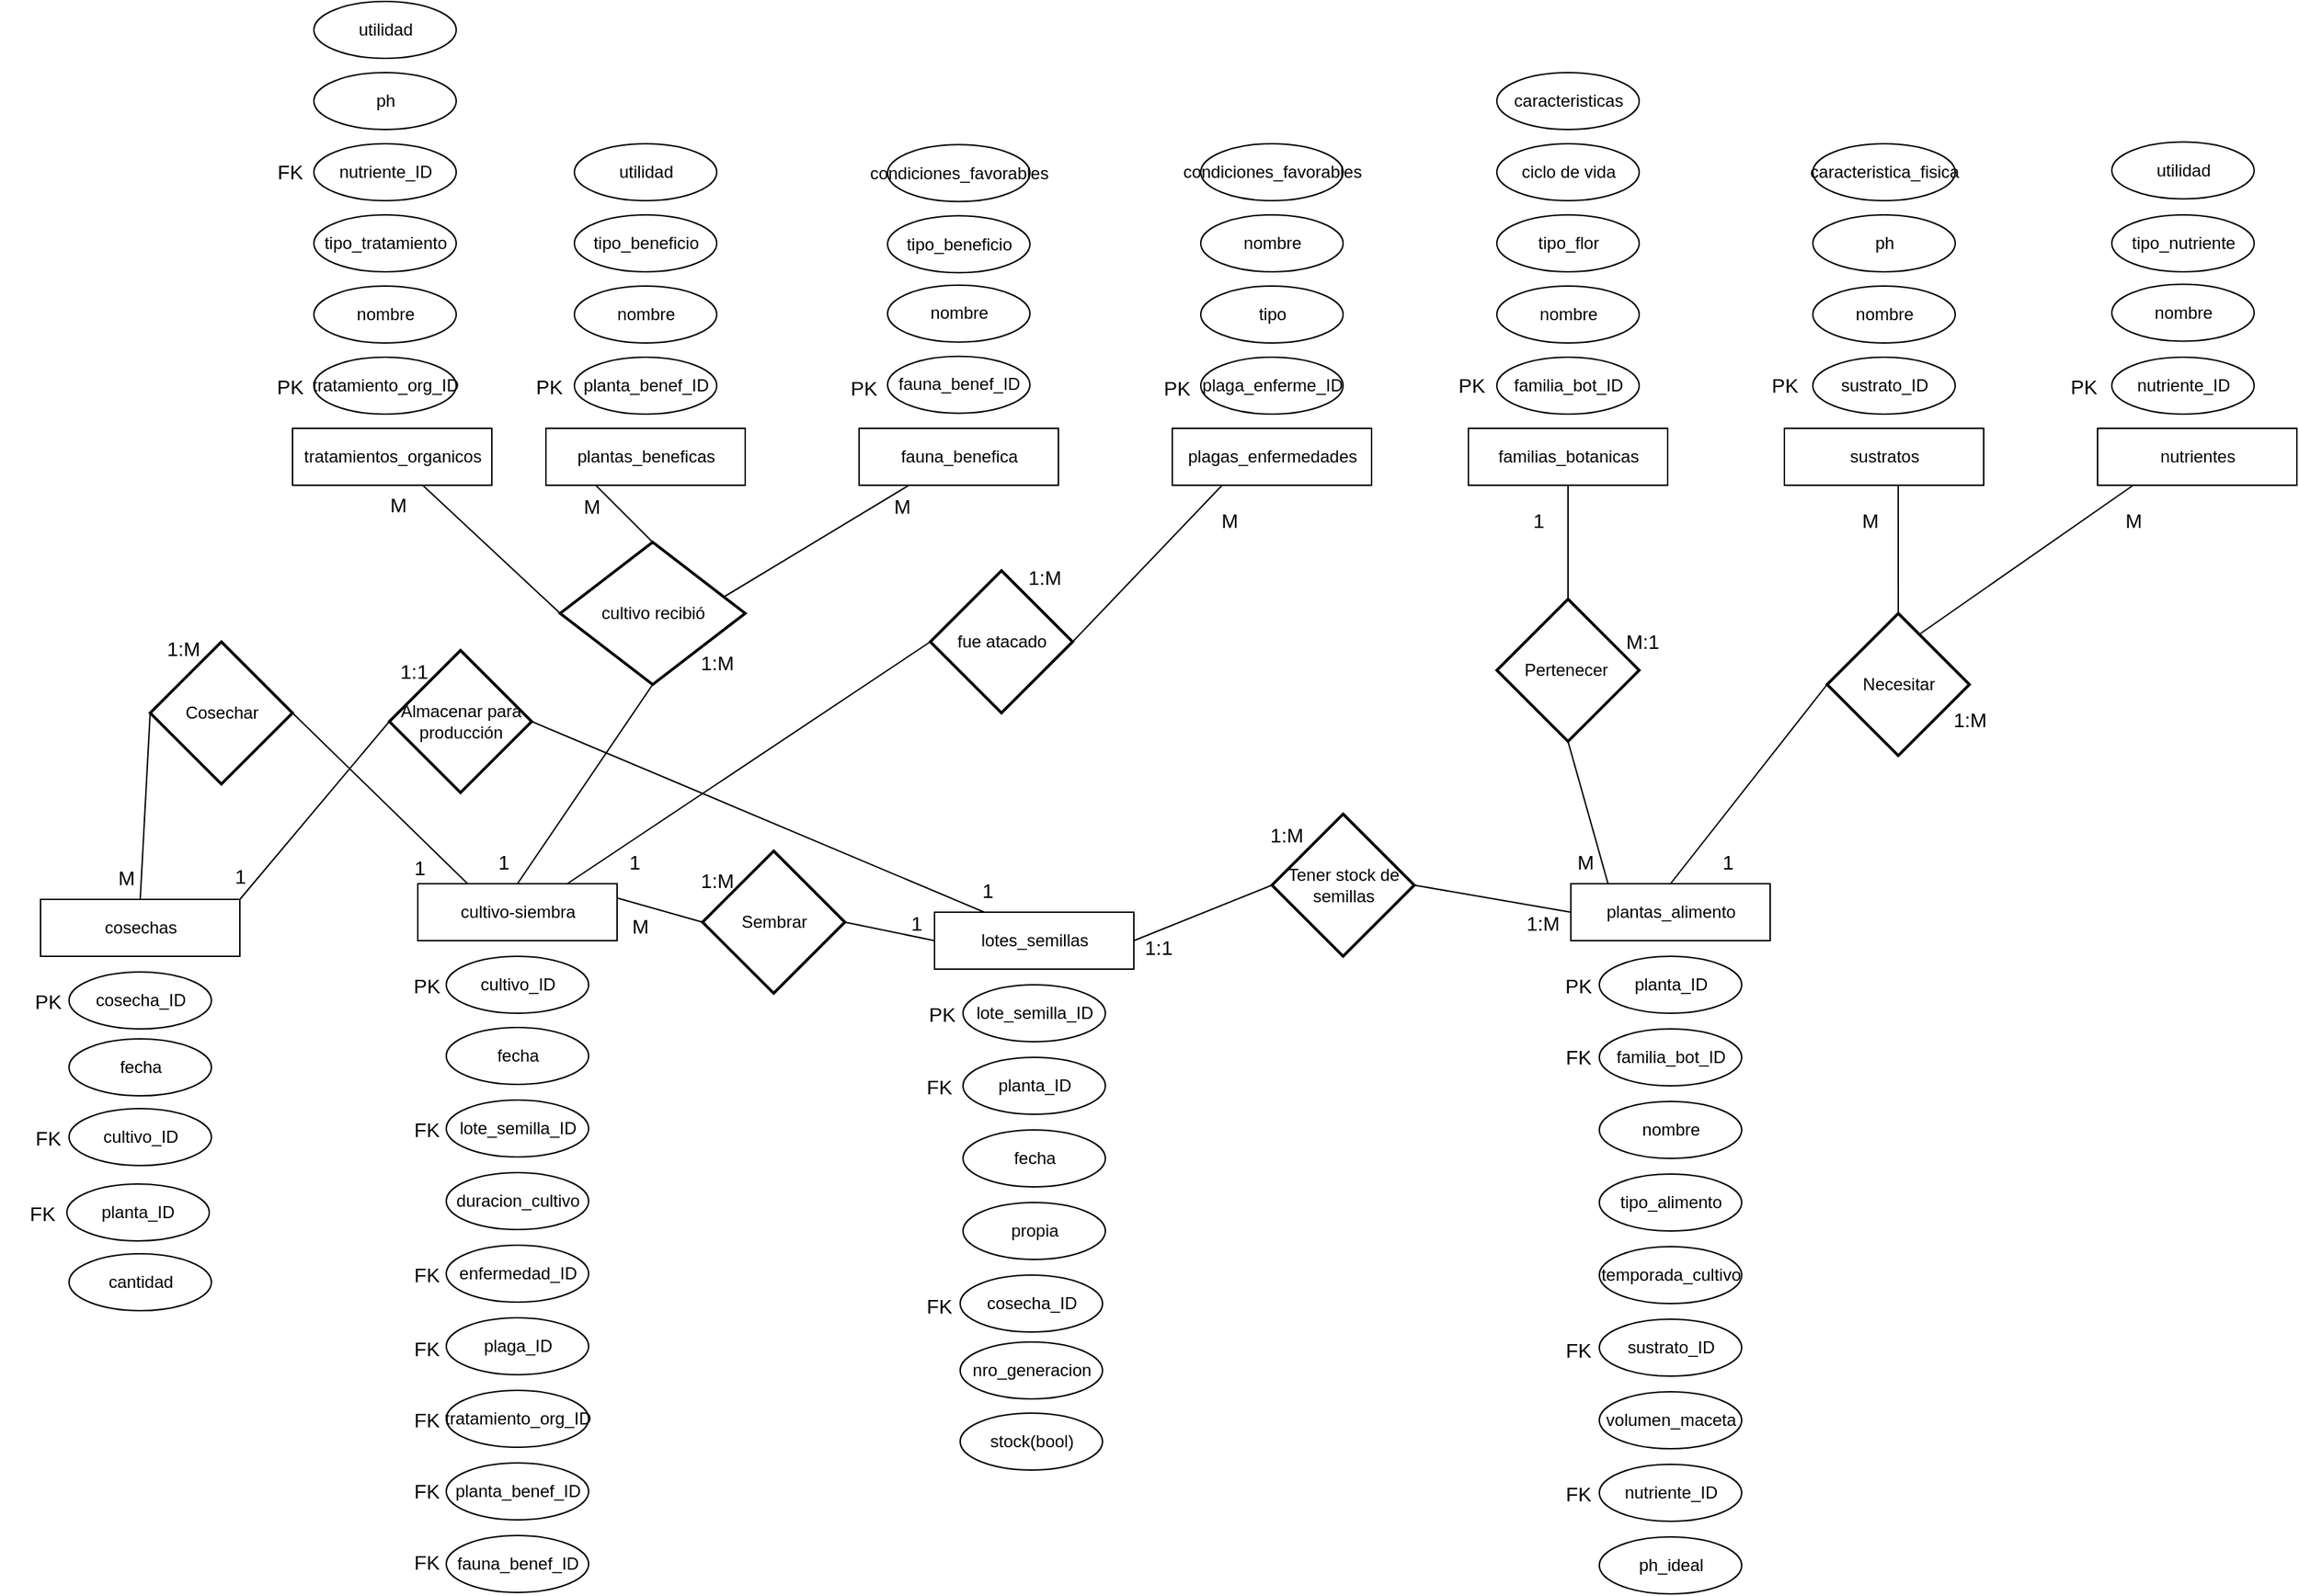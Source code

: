 <mxfile version="20.8.10" type="github">
  <diagram name="Página-1" id="ylDFt_P1A7pdmHqrZeYs">
    <mxGraphModel dx="2146" dy="2186" grid="1" gridSize="10" guides="1" tooltips="1" connect="1" arrows="1" fold="1" page="1" pageScale="1" pageWidth="827" pageHeight="1169" math="0" shadow="0">
      <root>
        <mxCell id="0" />
        <mxCell id="1" parent="0" />
        <mxCell id="H1frsoIfXZg_kvRdpejV-13" value="" style="group" parent="1" vertex="1" connectable="0">
          <mxGeometry x="1123.5" y="-519" width="140" height="499" as="geometry" />
        </mxCell>
        <mxCell id="8bM9OrV7rMDzd9lSsGnL-2" value="plantas_alimento" style="whiteSpace=wrap;html=1;align=center;" parent="H1frsoIfXZg_kvRdpejV-13" vertex="1">
          <mxGeometry width="140" height="40" as="geometry" />
        </mxCell>
        <mxCell id="8bM9OrV7rMDzd9lSsGnL-20" value="volumen_maceta" style="ellipse;whiteSpace=wrap;html=1;align=center;" parent="H1frsoIfXZg_kvRdpejV-13" vertex="1">
          <mxGeometry x="20" y="357" width="100" height="40" as="geometry" />
        </mxCell>
        <mxCell id="8bM9OrV7rMDzd9lSsGnL-21" value="planta_ID" style="ellipse;whiteSpace=wrap;html=1;align=center;" parent="H1frsoIfXZg_kvRdpejV-13" vertex="1">
          <mxGeometry x="20" y="51" width="100" height="40" as="geometry" />
        </mxCell>
        <mxCell id="8bM9OrV7rMDzd9lSsGnL-22" value="familia_bot_ID" style="ellipse;whiteSpace=wrap;html=1;align=center;" parent="H1frsoIfXZg_kvRdpejV-13" vertex="1">
          <mxGeometry x="20" y="102" width="100" height="40" as="geometry" />
        </mxCell>
        <mxCell id="8bM9OrV7rMDzd9lSsGnL-23" value="nombre" style="ellipse;whiteSpace=wrap;html=1;align=center;" parent="H1frsoIfXZg_kvRdpejV-13" vertex="1">
          <mxGeometry x="20" y="153" width="100" height="40" as="geometry" />
        </mxCell>
        <mxCell id="8bM9OrV7rMDzd9lSsGnL-24" value="tipo_alimento" style="ellipse;whiteSpace=wrap;html=1;align=center;" parent="H1frsoIfXZg_kvRdpejV-13" vertex="1">
          <mxGeometry x="20" y="204" width="100" height="40" as="geometry" />
        </mxCell>
        <mxCell id="8bM9OrV7rMDzd9lSsGnL-25" value="temporada_cultivo" style="ellipse;whiteSpace=wrap;html=1;align=center;" parent="H1frsoIfXZg_kvRdpejV-13" vertex="1">
          <mxGeometry x="20" y="255" width="100" height="40" as="geometry" />
        </mxCell>
        <mxCell id="8bM9OrV7rMDzd9lSsGnL-26" value="sustrato_ID" style="ellipse;whiteSpace=wrap;html=1;align=center;" parent="H1frsoIfXZg_kvRdpejV-13" vertex="1">
          <mxGeometry x="20" y="306" width="100" height="40" as="geometry" />
        </mxCell>
        <mxCell id="IDKuiclH3PoK7tgWnrYt-2" value="nutriente_ID" style="ellipse;whiteSpace=wrap;html=1;align=center;" parent="H1frsoIfXZg_kvRdpejV-13" vertex="1">
          <mxGeometry x="20" y="408" width="100" height="40" as="geometry" />
        </mxCell>
        <mxCell id="IDKuiclH3PoK7tgWnrYt-12" value="ph_ideal" style="ellipse;whiteSpace=wrap;html=1;align=center;" parent="H1frsoIfXZg_kvRdpejV-13" vertex="1">
          <mxGeometry x="20" y="459" width="100" height="40" as="geometry" />
        </mxCell>
        <mxCell id="H1frsoIfXZg_kvRdpejV-16" value="" style="group" parent="1" vertex="1" connectable="0">
          <mxGeometry x="676.5" y="-499" width="187" height="295" as="geometry" />
        </mxCell>
        <mxCell id="8bM9OrV7rMDzd9lSsGnL-10" value="lotes_semillas" style="whiteSpace=wrap;html=1;align=center;" parent="H1frsoIfXZg_kvRdpejV-16" vertex="1">
          <mxGeometry width="140" height="40" as="geometry" />
        </mxCell>
        <mxCell id="8bM9OrV7rMDzd9lSsGnL-75" value="lote_semilla_ID" style="ellipse;whiteSpace=wrap;html=1;align=center;" parent="H1frsoIfXZg_kvRdpejV-16" vertex="1">
          <mxGeometry x="20" y="51" width="100" height="40" as="geometry" />
        </mxCell>
        <mxCell id="8bM9OrV7rMDzd9lSsGnL-76" value="planta_ID" style="ellipse;whiteSpace=wrap;html=1;align=center;" parent="H1frsoIfXZg_kvRdpejV-16" vertex="1">
          <mxGeometry x="20" y="102" width="100" height="40" as="geometry" />
        </mxCell>
        <mxCell id="8bM9OrV7rMDzd9lSsGnL-77" value="fecha" style="ellipse;whiteSpace=wrap;html=1;align=center;" parent="H1frsoIfXZg_kvRdpejV-16" vertex="1">
          <mxGeometry x="20" y="153" width="100" height="40" as="geometry" />
        </mxCell>
        <mxCell id="8bM9OrV7rMDzd9lSsGnL-78" value="propia" style="ellipse;whiteSpace=wrap;html=1;align=center;" parent="H1frsoIfXZg_kvRdpejV-16" vertex="1">
          <mxGeometry x="20" y="204" width="100" height="40" as="geometry" />
        </mxCell>
        <mxCell id="LGMBJa0b0jl7eWUSqdZm-33" value="1:1" style="text;html=1;strokeColor=none;fillColor=none;align=center;verticalAlign=middle;whiteSpace=wrap;rounded=0;fontSize=14;" parent="H1frsoIfXZg_kvRdpejV-16" vertex="1">
          <mxGeometry x="127" y="10" width="60" height="30" as="geometry" />
        </mxCell>
        <mxCell id="LGMBJa0b0jl7eWUSqdZm-36" value="cosecha_ID" style="ellipse;whiteSpace=wrap;html=1;align=center;" parent="H1frsoIfXZg_kvRdpejV-16" vertex="1">
          <mxGeometry x="18" y="255" width="100" height="40" as="geometry" />
        </mxCell>
        <mxCell id="LGMBJa0b0jl7eWUSqdZm-53" value="1" style="text;html=1;strokeColor=none;fillColor=none;align=center;verticalAlign=middle;whiteSpace=wrap;rounded=0;fontSize=14;" parent="H1frsoIfXZg_kvRdpejV-16" vertex="1">
          <mxGeometry x="7" y="-30" width="60" height="30" as="geometry" />
        </mxCell>
        <mxCell id="H1frsoIfXZg_kvRdpejV-18" value="" style="group" parent="1" vertex="1" connectable="0">
          <mxGeometry x="1051.5" y="-1089" width="140" height="290" as="geometry" />
        </mxCell>
        <mxCell id="8bM9OrV7rMDzd9lSsGnL-1" value="familias_botanicas" style="whiteSpace=wrap;html=1;align=center;" parent="H1frsoIfXZg_kvRdpejV-18" vertex="1">
          <mxGeometry y="250" width="140" height="40" as="geometry" />
        </mxCell>
        <mxCell id="8bM9OrV7rMDzd9lSsGnL-14" value="familia_bot_ID" style="ellipse;whiteSpace=wrap;html=1;align=center;" parent="H1frsoIfXZg_kvRdpejV-18" vertex="1">
          <mxGeometry x="20" y="200" width="100" height="40" as="geometry" />
        </mxCell>
        <mxCell id="8bM9OrV7rMDzd9lSsGnL-16" value="nombre" style="ellipse;whiteSpace=wrap;html=1;align=center;" parent="H1frsoIfXZg_kvRdpejV-18" vertex="1">
          <mxGeometry x="20" y="150" width="100" height="40" as="geometry" />
        </mxCell>
        <mxCell id="8bM9OrV7rMDzd9lSsGnL-17" value="tipo_flor" style="ellipse;whiteSpace=wrap;html=1;align=center;" parent="H1frsoIfXZg_kvRdpejV-18" vertex="1">
          <mxGeometry x="20" y="100" width="100" height="40" as="geometry" />
        </mxCell>
        <mxCell id="8bM9OrV7rMDzd9lSsGnL-18" value="ciclo de vida" style="ellipse;whiteSpace=wrap;html=1;align=center;" parent="H1frsoIfXZg_kvRdpejV-18" vertex="1">
          <mxGeometry x="20" y="50" width="100" height="40" as="geometry" />
        </mxCell>
        <mxCell id="8bM9OrV7rMDzd9lSsGnL-19" value="caracteristicas" style="ellipse;whiteSpace=wrap;html=1;align=center;" parent="H1frsoIfXZg_kvRdpejV-18" vertex="1">
          <mxGeometry x="20" width="100" height="40" as="geometry" />
        </mxCell>
        <mxCell id="H1frsoIfXZg_kvRdpejV-8" style="edgeStyle=orthogonalEdgeStyle;rounded=0;orthogonalLoop=1;jettySize=auto;html=1;exitX=0.5;exitY=1;exitDx=0;exitDy=0;endArrow=none;endFill=0;" parent="H1frsoIfXZg_kvRdpejV-18" source="8bM9OrV7rMDzd9lSsGnL-1" target="8bM9OrV7rMDzd9lSsGnL-1" edge="1">
          <mxGeometry relative="1" as="geometry" />
        </mxCell>
        <mxCell id="LGMBJa0b0jl7eWUSqdZm-1" value="PK" style="text;html=1;strokeColor=none;fillColor=none;align=center;verticalAlign=middle;whiteSpace=wrap;rounded=0;fontSize=14;" parent="H1frsoIfXZg_kvRdpejV-18" vertex="1">
          <mxGeometry x="-28" y="205" width="60" height="30" as="geometry" />
        </mxCell>
        <mxCell id="H1frsoIfXZg_kvRdpejV-19" value="" style="group" parent="1" vertex="1" connectable="0">
          <mxGeometry x="1273.5" y="-1039" width="140" height="240" as="geometry" />
        </mxCell>
        <mxCell id="8bM9OrV7rMDzd9lSsGnL-3" value="sustratos" style="whiteSpace=wrap;html=1;align=center;" parent="H1frsoIfXZg_kvRdpejV-19" vertex="1">
          <mxGeometry y="200" width="140" height="40" as="geometry" />
        </mxCell>
        <mxCell id="8bM9OrV7rMDzd9lSsGnL-27" value="sustrato_ID" style="ellipse;whiteSpace=wrap;html=1;align=center;" parent="H1frsoIfXZg_kvRdpejV-19" vertex="1">
          <mxGeometry x="20" y="150" width="100" height="40" as="geometry" />
        </mxCell>
        <mxCell id="8bM9OrV7rMDzd9lSsGnL-28" value="nombre" style="ellipse;whiteSpace=wrap;html=1;align=center;" parent="H1frsoIfXZg_kvRdpejV-19" vertex="1">
          <mxGeometry x="20" y="100" width="100" height="40" as="geometry" />
        </mxCell>
        <mxCell id="8bM9OrV7rMDzd9lSsGnL-29" value="ph" style="ellipse;whiteSpace=wrap;html=1;align=center;" parent="H1frsoIfXZg_kvRdpejV-19" vertex="1">
          <mxGeometry x="20" y="50" width="100" height="40" as="geometry" />
        </mxCell>
        <mxCell id="8bM9OrV7rMDzd9lSsGnL-30" value="caracteristica_fisica" style="ellipse;whiteSpace=wrap;html=1;align=center;" parent="H1frsoIfXZg_kvRdpejV-19" vertex="1">
          <mxGeometry x="20" width="100" height="40" as="geometry" />
        </mxCell>
        <mxCell id="LGMBJa0b0jl7eWUSqdZm-2" value="PK" style="text;html=1;strokeColor=none;fillColor=none;align=center;verticalAlign=middle;whiteSpace=wrap;rounded=0;fontSize=14;" parent="H1frsoIfXZg_kvRdpejV-19" vertex="1">
          <mxGeometry x="-30" y="155" width="60" height="30" as="geometry" />
        </mxCell>
        <mxCell id="H1frsoIfXZg_kvRdpejV-20" value="" style="group" parent="1" vertex="1" connectable="0">
          <mxGeometry x="1493.5" y="-1040.25" width="140" height="241.25" as="geometry" />
        </mxCell>
        <mxCell id="8bM9OrV7rMDzd9lSsGnL-8" value="nutrientes" style="whiteSpace=wrap;html=1;align=center;" parent="H1frsoIfXZg_kvRdpejV-20" vertex="1">
          <mxGeometry y="201.25" width="140" height="40" as="geometry" />
        </mxCell>
        <mxCell id="8bM9OrV7rMDzd9lSsGnL-63" value="nutriente_ID" style="ellipse;whiteSpace=wrap;html=1;align=center;" parent="H1frsoIfXZg_kvRdpejV-20" vertex="1">
          <mxGeometry x="10" y="151.25" width="100" height="40" as="geometry" />
        </mxCell>
        <mxCell id="8bM9OrV7rMDzd9lSsGnL-64" value="nombre" style="ellipse;whiteSpace=wrap;html=1;align=center;" parent="H1frsoIfXZg_kvRdpejV-20" vertex="1">
          <mxGeometry x="10" y="100" width="100" height="40" as="geometry" />
        </mxCell>
        <mxCell id="8bM9OrV7rMDzd9lSsGnL-65" value="tipo_nutriente" style="ellipse;whiteSpace=wrap;html=1;align=center;" parent="H1frsoIfXZg_kvRdpejV-20" vertex="1">
          <mxGeometry x="10" y="51.25" width="100" height="40" as="geometry" />
        </mxCell>
        <mxCell id="8bM9OrV7rMDzd9lSsGnL-66" value="utilidad" style="ellipse;whiteSpace=wrap;html=1;align=center;" parent="H1frsoIfXZg_kvRdpejV-20" vertex="1">
          <mxGeometry x="10" width="100" height="40" as="geometry" />
        </mxCell>
        <mxCell id="H1frsoIfXZg_kvRdpejV-21" value="" style="group" parent="1" vertex="1" connectable="0">
          <mxGeometry x="403.5" y="-1039" width="140" height="240" as="geometry" />
        </mxCell>
        <mxCell id="8bM9OrV7rMDzd9lSsGnL-11" value="plantas_beneficas" style="whiteSpace=wrap;html=1;align=center;" parent="H1frsoIfXZg_kvRdpejV-21" vertex="1">
          <mxGeometry y="200" width="140" height="40" as="geometry" />
        </mxCell>
        <mxCell id="8bM9OrV7rMDzd9lSsGnL-45" value="planta_benef_ID" style="ellipse;whiteSpace=wrap;html=1;align=center;" parent="H1frsoIfXZg_kvRdpejV-21" vertex="1">
          <mxGeometry x="20" y="150" width="100" height="40" as="geometry" />
        </mxCell>
        <mxCell id="8bM9OrV7rMDzd9lSsGnL-46" value="nombre" style="ellipse;whiteSpace=wrap;html=1;align=center;" parent="H1frsoIfXZg_kvRdpejV-21" vertex="1">
          <mxGeometry x="20" y="100" width="100" height="40" as="geometry" />
        </mxCell>
        <mxCell id="8bM9OrV7rMDzd9lSsGnL-47" value="tipo_beneficio" style="ellipse;whiteSpace=wrap;html=1;align=center;" parent="H1frsoIfXZg_kvRdpejV-21" vertex="1">
          <mxGeometry x="20" y="50" width="100" height="40" as="geometry" />
        </mxCell>
        <mxCell id="8bM9OrV7rMDzd9lSsGnL-48" value="utilidad" style="ellipse;whiteSpace=wrap;html=1;align=center;" parent="H1frsoIfXZg_kvRdpejV-21" vertex="1">
          <mxGeometry x="20" width="100" height="40" as="geometry" />
        </mxCell>
        <mxCell id="H1frsoIfXZg_kvRdpejV-22" value="" style="group" parent="1" vertex="1" connectable="0">
          <mxGeometry x="623.5" y="-1038.37" width="140" height="239.37" as="geometry" />
        </mxCell>
        <mxCell id="8bM9OrV7rMDzd9lSsGnL-9" value="fauna_benefica" style="whiteSpace=wrap;html=1;align=center;" parent="H1frsoIfXZg_kvRdpejV-22" vertex="1">
          <mxGeometry y="199.37" width="140" height="40" as="geometry" />
        </mxCell>
        <mxCell id="8bM9OrV7rMDzd9lSsGnL-69" value="fauna_benef_ID" style="ellipse;whiteSpace=wrap;html=1;align=center;" parent="H1frsoIfXZg_kvRdpejV-22" vertex="1">
          <mxGeometry x="20" y="148.75" width="100" height="40" as="geometry" />
        </mxCell>
        <mxCell id="8bM9OrV7rMDzd9lSsGnL-70" value="nombre" style="ellipse;whiteSpace=wrap;html=1;align=center;" parent="H1frsoIfXZg_kvRdpejV-22" vertex="1">
          <mxGeometry x="20" y="98.75" width="100" height="40" as="geometry" />
        </mxCell>
        <mxCell id="8bM9OrV7rMDzd9lSsGnL-71" value="tipo_beneficio" style="ellipse;whiteSpace=wrap;html=1;align=center;" parent="H1frsoIfXZg_kvRdpejV-22" vertex="1">
          <mxGeometry x="20" y="50.0" width="100" height="40" as="geometry" />
        </mxCell>
        <mxCell id="8bM9OrV7rMDzd9lSsGnL-72" value="condiciones_favorables" style="ellipse;whiteSpace=wrap;html=1;align=center;" parent="H1frsoIfXZg_kvRdpejV-22" vertex="1">
          <mxGeometry x="20" width="100" height="40" as="geometry" />
        </mxCell>
        <mxCell id="H1frsoIfXZg_kvRdpejV-23" value="" style="group" parent="1" vertex="1" connectable="0">
          <mxGeometry x="843.5" y="-1039" width="140" height="240" as="geometry" />
        </mxCell>
        <mxCell id="8bM9OrV7rMDzd9lSsGnL-4" value="plagas_enfermedades" style="whiteSpace=wrap;html=1;align=center;" parent="H1frsoIfXZg_kvRdpejV-23" vertex="1">
          <mxGeometry y="200" width="140" height="40" as="geometry" />
        </mxCell>
        <mxCell id="8bM9OrV7rMDzd9lSsGnL-33" value="plaga_enferme_ID" style="ellipse;whiteSpace=wrap;html=1;align=center;" parent="H1frsoIfXZg_kvRdpejV-23" vertex="1">
          <mxGeometry x="20" y="150" width="100" height="40" as="geometry" />
        </mxCell>
        <mxCell id="8bM9OrV7rMDzd9lSsGnL-34" value="tipo" style="ellipse;whiteSpace=wrap;html=1;align=center;" parent="H1frsoIfXZg_kvRdpejV-23" vertex="1">
          <mxGeometry x="20" y="100" width="100" height="40" as="geometry" />
        </mxCell>
        <mxCell id="8bM9OrV7rMDzd9lSsGnL-35" value="nombre" style="ellipse;whiteSpace=wrap;html=1;align=center;" parent="H1frsoIfXZg_kvRdpejV-23" vertex="1">
          <mxGeometry x="20" y="50" width="100" height="40" as="geometry" />
        </mxCell>
        <mxCell id="8bM9OrV7rMDzd9lSsGnL-36" value="condiciones_favorables" style="ellipse;whiteSpace=wrap;html=1;align=center;" parent="H1frsoIfXZg_kvRdpejV-23" vertex="1">
          <mxGeometry x="20" width="100" height="40" as="geometry" />
        </mxCell>
        <mxCell id="H1frsoIfXZg_kvRdpejV-24" value="Pertenecer&amp;nbsp;" style="strokeWidth=2;html=1;shape=mxgraph.flowchart.decision;whiteSpace=wrap;" parent="1" vertex="1">
          <mxGeometry x="1071.5" y="-719" width="100" height="100" as="geometry" />
        </mxCell>
        <mxCell id="H1frsoIfXZg_kvRdpejV-25" value="Necesitar" style="strokeWidth=2;html=1;shape=mxgraph.flowchart.decision;whiteSpace=wrap;" parent="1" vertex="1">
          <mxGeometry x="1303.5" y="-709" width="100" height="100" as="geometry" />
        </mxCell>
        <mxCell id="wKKTsaC1fSuhk8ZkH6V--14" style="rounded=0;orthogonalLoop=1;jettySize=auto;html=1;exitX=0;exitY=0.5;exitDx=0;exitDy=0;exitPerimeter=0;strokeColor=default;fontSize=14;endArrow=none;endFill=0;entryX=1;entryY=0.25;entryDx=0;entryDy=0;" parent="1" source="H1frsoIfXZg_kvRdpejV-26" target="8bM9OrV7rMDzd9lSsGnL-6" edge="1">
          <mxGeometry relative="1" as="geometry">
            <mxPoint x="393.5" y="-519" as="targetPoint" />
            <mxPoint x="418.5" y="-589" as="sourcePoint" />
          </mxGeometry>
        </mxCell>
        <mxCell id="wKKTsaC1fSuhk8ZkH6V--15" value="" style="edgeStyle=none;rounded=0;orthogonalLoop=1;jettySize=auto;html=1;strokeColor=default;fontSize=14;endArrow=none;endFill=0;exitX=1;exitY=0.5;exitDx=0;exitDy=0;exitPerimeter=0;entryX=0;entryY=0.5;entryDx=0;entryDy=0;" parent="1" source="H1frsoIfXZg_kvRdpejV-26" target="8bM9OrV7rMDzd9lSsGnL-10" edge="1">
          <mxGeometry relative="1" as="geometry" />
        </mxCell>
        <mxCell id="H1frsoIfXZg_kvRdpejV-26" value="Sembrar" style="strokeWidth=2;html=1;shape=mxgraph.flowchart.decision;whiteSpace=wrap;" parent="1" vertex="1">
          <mxGeometry x="513.5" y="-542" width="100" height="100" as="geometry" />
        </mxCell>
        <mxCell id="wKKTsaC1fSuhk8ZkH6V--22" style="edgeStyle=none;rounded=0;orthogonalLoop=1;jettySize=auto;html=1;exitX=0.5;exitY=0;exitDx=0;exitDy=0;exitPerimeter=0;entryX=0.25;entryY=1;entryDx=0;entryDy=0;strokeColor=default;fontSize=14;endArrow=none;endFill=0;" parent="1" source="H1frsoIfXZg_kvRdpejV-27" target="8bM9OrV7rMDzd9lSsGnL-11" edge="1">
          <mxGeometry relative="1" as="geometry" />
        </mxCell>
        <mxCell id="wKKTsaC1fSuhk8ZkH6V--25" style="edgeStyle=none;rounded=0;orthogonalLoop=1;jettySize=auto;html=1;exitX=0.5;exitY=1;exitDx=0;exitDy=0;exitPerimeter=0;entryX=0.5;entryY=0;entryDx=0;entryDy=0;strokeColor=default;fontSize=14;endArrow=none;endFill=0;" parent="1" source="H1frsoIfXZg_kvRdpejV-27" target="8bM9OrV7rMDzd9lSsGnL-6" edge="1">
          <mxGeometry relative="1" as="geometry" />
        </mxCell>
        <mxCell id="H1frsoIfXZg_kvRdpejV-27" value="cultivo recibió" style="strokeWidth=2;html=1;shape=mxgraph.flowchart.decision;whiteSpace=wrap;" parent="1" vertex="1">
          <mxGeometry x="413.5" y="-759" width="130" height="100" as="geometry" />
        </mxCell>
        <mxCell id="wKKTsaC1fSuhk8ZkH6V--19" style="edgeStyle=none;rounded=0;orthogonalLoop=1;jettySize=auto;html=1;exitX=0;exitY=0.5;exitDx=0;exitDy=0;exitPerimeter=0;strokeColor=default;fontSize=14;endArrow=none;endFill=0;entryX=0.75;entryY=0;entryDx=0;entryDy=0;" parent="1" source="H1frsoIfXZg_kvRdpejV-28" target="8bM9OrV7rMDzd9lSsGnL-6" edge="1">
          <mxGeometry relative="1" as="geometry">
            <mxPoint x="403.5" y="-519" as="targetPoint" />
            <Array as="points" />
          </mxGeometry>
        </mxCell>
        <mxCell id="H1frsoIfXZg_kvRdpejV-28" value="fue atacado" style="strokeWidth=2;html=1;shape=mxgraph.flowchart.decision;whiteSpace=wrap;" parent="1" vertex="1">
          <mxGeometry x="673.5" y="-739" width="100" height="100" as="geometry" />
        </mxCell>
        <mxCell id="H1frsoIfXZg_kvRdpejV-29" value="" style="edgeStyle=none;orthogonalLoop=1;jettySize=auto;html=1;rounded=0;endArrow=none;endFill=0;exitX=0.5;exitY=1;exitDx=0;exitDy=0;entryX=0.5;entryY=0;entryDx=0;entryDy=0;entryPerimeter=0;" parent="1" source="8bM9OrV7rMDzd9lSsGnL-1" target="H1frsoIfXZg_kvRdpejV-24" edge="1">
          <mxGeometry width="100" relative="1" as="geometry">
            <mxPoint x="1063.5" y="-749" as="sourcePoint" />
            <mxPoint x="1163.5" y="-749" as="targetPoint" />
            <Array as="points" />
          </mxGeometry>
        </mxCell>
        <mxCell id="H1frsoIfXZg_kvRdpejV-30" value="" style="endArrow=none;html=1;rounded=0;entryX=0.5;entryY=1;entryDx=0;entryDy=0;entryPerimeter=0;exitX=0.187;exitY=0.006;exitDx=0;exitDy=0;exitPerimeter=0;" parent="1" source="8bM9OrV7rMDzd9lSsGnL-2" target="H1frsoIfXZg_kvRdpejV-24" edge="1">
          <mxGeometry width="50" height="50" relative="1" as="geometry">
            <mxPoint x="1403.5" y="-579" as="sourcePoint" />
            <mxPoint x="1453.5" y="-629" as="targetPoint" />
          </mxGeometry>
        </mxCell>
        <mxCell id="wKKTsaC1fSuhk8ZkH6V--1" value="1" style="text;html=1;strokeColor=none;fillColor=none;align=center;verticalAlign=middle;whiteSpace=wrap;rounded=0;fontSize=14;" parent="1" vertex="1">
          <mxGeometry x="1070.5" y="-789" width="60" height="30" as="geometry" />
        </mxCell>
        <mxCell id="wKKTsaC1fSuhk8ZkH6V--2" value="M" style="text;html=1;strokeColor=none;fillColor=none;align=center;verticalAlign=middle;whiteSpace=wrap;rounded=0;fontSize=14;" parent="1" vertex="1">
          <mxGeometry x="1103.5" y="-549" width="60" height="30" as="geometry" />
        </mxCell>
        <mxCell id="wKKTsaC1fSuhk8ZkH6V--6" value="" style="endArrow=none;html=1;rounded=0;entryX=0;entryY=0.5;entryDx=0;entryDy=0;entryPerimeter=0;exitX=0.5;exitY=0;exitDx=0;exitDy=0;" parent="1" source="8bM9OrV7rMDzd9lSsGnL-2" target="H1frsoIfXZg_kvRdpejV-25" edge="1">
          <mxGeometry width="50" height="50" relative="1" as="geometry">
            <mxPoint x="1449.68" y="-508.76" as="sourcePoint" />
            <mxPoint x="1391.5" y="-609" as="targetPoint" />
          </mxGeometry>
        </mxCell>
        <mxCell id="wKKTsaC1fSuhk8ZkH6V--7" value="" style="endArrow=none;html=1;rounded=0;strokeColor=default;fontSize=14;entryX=0.25;entryY=1;entryDx=0;entryDy=0;exitX=0.657;exitY=0.141;exitDx=0;exitDy=0;exitPerimeter=0;" parent="1" source="H1frsoIfXZg_kvRdpejV-25" edge="1">
          <mxGeometry width="50" height="50" relative="1" as="geometry">
            <mxPoint x="1353.5" y="-719" as="sourcePoint" />
            <mxPoint x="1518.5" y="-799" as="targetPoint" />
          </mxGeometry>
        </mxCell>
        <mxCell id="wKKTsaC1fSuhk8ZkH6V--8" value="" style="endArrow=none;html=1;rounded=0;strokeColor=default;fontSize=14;entryX=0.571;entryY=1;entryDx=0;entryDy=0;entryPerimeter=0;exitX=0.5;exitY=0;exitDx=0;exitDy=0;exitPerimeter=0;" parent="1" source="H1frsoIfXZg_kvRdpejV-25" target="8bM9OrV7rMDzd9lSsGnL-3" edge="1">
          <mxGeometry width="50" height="50" relative="1" as="geometry">
            <mxPoint x="1353.5" y="-719" as="sourcePoint" />
            <mxPoint x="1403.5" y="-769" as="targetPoint" />
          </mxGeometry>
        </mxCell>
        <mxCell id="wKKTsaC1fSuhk8ZkH6V--10" value="" style="endArrow=none;html=1;rounded=0;strokeColor=default;fontSize=14;exitX=0.5;exitY=0;exitDx=0;exitDy=0;entryX=0;entryY=0.5;entryDx=0;entryDy=0;entryPerimeter=0;" parent="1" source="8bM9OrV7rMDzd9lSsGnL-7" target="wKKTsaC1fSuhk8ZkH6V--9" edge="1">
          <mxGeometry width="50" height="50" relative="1" as="geometry">
            <mxPoint x="193.5" y="-519" as="sourcePoint" />
            <mxPoint x="243.5" y="-569" as="targetPoint" />
          </mxGeometry>
        </mxCell>
        <mxCell id="wKKTsaC1fSuhk8ZkH6V--11" value="" style="endArrow=none;html=1;rounded=0;strokeColor=default;fontSize=14;exitX=0.25;exitY=0;exitDx=0;exitDy=0;entryX=1;entryY=0.5;entryDx=0;entryDy=0;entryPerimeter=0;" parent="1" source="8bM9OrV7rMDzd9lSsGnL-6" target="wKKTsaC1fSuhk8ZkH6V--9" edge="1">
          <mxGeometry width="50" height="50" relative="1" as="geometry">
            <mxPoint x="163.5" y="-509" as="sourcePoint" />
            <mxPoint x="223.5" y="-559" as="targetPoint" />
          </mxGeometry>
        </mxCell>
        <mxCell id="wKKTsaC1fSuhk8ZkH6V--13" value="1" style="text;html=1;strokeColor=none;fillColor=none;align=center;verticalAlign=middle;whiteSpace=wrap;rounded=0;fontSize=14;" parent="1" vertex="1">
          <mxGeometry x="284.5" y="-545" width="60" height="30" as="geometry" />
        </mxCell>
        <mxCell id="wKKTsaC1fSuhk8ZkH6V--16" value="1" style="text;html=1;strokeColor=none;fillColor=none;align=center;verticalAlign=middle;whiteSpace=wrap;rounded=0;fontSize=14;" parent="1" vertex="1">
          <mxGeometry x="633.5" y="-506" width="60" height="30" as="geometry" />
        </mxCell>
        <mxCell id="wKKTsaC1fSuhk8ZkH6V--17" value="M" style="text;html=1;strokeColor=none;fillColor=none;align=center;verticalAlign=middle;whiteSpace=wrap;rounded=0;fontSize=14;" parent="1" vertex="1">
          <mxGeometry x="439.5" y="-504" width="60" height="30" as="geometry" />
        </mxCell>
        <mxCell id="wKKTsaC1fSuhk8ZkH6V--18" style="edgeStyle=none;rounded=0;orthogonalLoop=1;jettySize=auto;html=1;exitX=0.25;exitY=1;exitDx=0;exitDy=0;entryX=1;entryY=0.5;entryDx=0;entryDy=0;entryPerimeter=0;strokeColor=default;fontSize=14;endArrow=none;endFill=0;" parent="1" source="8bM9OrV7rMDzd9lSsGnL-4" target="H1frsoIfXZg_kvRdpejV-28" edge="1">
          <mxGeometry relative="1" as="geometry" />
        </mxCell>
        <mxCell id="wKKTsaC1fSuhk8ZkH6V--20" value="1" style="text;html=1;strokeColor=none;fillColor=none;align=center;verticalAlign=middle;whiteSpace=wrap;rounded=0;fontSize=14;" parent="1" vertex="1">
          <mxGeometry x="435.5" y="-549" width="60" height="30" as="geometry" />
        </mxCell>
        <mxCell id="wKKTsaC1fSuhk8ZkH6V--21" value="M" style="text;html=1;strokeColor=none;fillColor=none;align=center;verticalAlign=middle;whiteSpace=wrap;rounded=0;fontSize=14;" parent="1" vertex="1">
          <mxGeometry x="853.5" y="-789" width="60" height="30" as="geometry" />
        </mxCell>
        <mxCell id="wKKTsaC1fSuhk8ZkH6V--23" style="edgeStyle=none;rounded=0;orthogonalLoop=1;jettySize=auto;html=1;exitX=0.25;exitY=1;exitDx=0;exitDy=0;strokeColor=default;fontSize=14;endArrow=none;endFill=0;entryX=0.879;entryY=0.389;entryDx=0;entryDy=0;entryPerimeter=0;" parent="1" source="8bM9OrV7rMDzd9lSsGnL-9" target="H1frsoIfXZg_kvRdpejV-27" edge="1">
          <mxGeometry relative="1" as="geometry">
            <mxPoint x="413.5" y="-759" as="targetPoint" />
          </mxGeometry>
        </mxCell>
        <mxCell id="wKKTsaC1fSuhk8ZkH6V--24" style="edgeStyle=none;rounded=0;orthogonalLoop=1;jettySize=auto;html=1;strokeColor=default;fontSize=14;endArrow=none;endFill=0;entryX=0;entryY=0.5;entryDx=0;entryDy=0;entryPerimeter=0;" parent="1" source="8bM9OrV7rMDzd9lSsGnL-12" target="H1frsoIfXZg_kvRdpejV-27" edge="1">
          <mxGeometry relative="1" as="geometry">
            <mxPoint x="443.5" y="-699" as="targetPoint" />
          </mxGeometry>
        </mxCell>
        <mxCell id="wKKTsaC1fSuhk8ZkH6V--26" value="M" style="text;html=1;strokeColor=none;fillColor=none;align=center;verticalAlign=middle;whiteSpace=wrap;rounded=0;fontSize=14;" parent="1" vertex="1">
          <mxGeometry x="269.5" y="-800" width="60" height="30" as="geometry" />
        </mxCell>
        <mxCell id="wKKTsaC1fSuhk8ZkH6V--27" value="M" style="text;html=1;strokeColor=none;fillColor=none;align=center;verticalAlign=middle;whiteSpace=wrap;rounded=0;fontSize=14;" parent="1" vertex="1">
          <mxGeometry x="623.5" y="-799" width="60" height="30" as="geometry" />
        </mxCell>
        <mxCell id="wKKTsaC1fSuhk8ZkH6V--28" value="M" style="text;html=1;strokeColor=none;fillColor=none;align=center;verticalAlign=middle;whiteSpace=wrap;rounded=0;fontSize=14;" parent="1" vertex="1">
          <mxGeometry x="405.5" y="-799" width="60" height="30" as="geometry" />
        </mxCell>
        <mxCell id="wKKTsaC1fSuhk8ZkH6V--29" value="1" style="text;html=1;strokeColor=none;fillColor=none;align=center;verticalAlign=middle;whiteSpace=wrap;rounded=0;fontSize=14;" parent="1" vertex="1">
          <mxGeometry x="343.5" y="-549" width="60" height="30" as="geometry" />
        </mxCell>
        <mxCell id="wKKTsaC1fSuhk8ZkH6V--33" value="M" style="text;html=1;strokeColor=none;fillColor=none;align=center;verticalAlign=middle;whiteSpace=wrap;rounded=0;fontSize=14;" parent="1" vertex="1">
          <mxGeometry x="1303.5" y="-789" width="60" height="30" as="geometry" />
        </mxCell>
        <mxCell id="wKKTsaC1fSuhk8ZkH6V--34" value="1" style="text;html=1;strokeColor=none;fillColor=none;align=center;verticalAlign=middle;whiteSpace=wrap;rounded=0;fontSize=14;" parent="1" vertex="1">
          <mxGeometry x="1203.5" y="-549" width="60" height="30" as="geometry" />
        </mxCell>
        <mxCell id="LGMBJa0b0jl7eWUSqdZm-3" value="PK" style="text;html=1;strokeColor=none;fillColor=none;align=center;verticalAlign=middle;whiteSpace=wrap;rounded=0;fontSize=14;" parent="1" vertex="1">
          <mxGeometry x="1453.5" y="-883" width="60" height="30" as="geometry" />
        </mxCell>
        <mxCell id="LGMBJa0b0jl7eWUSqdZm-4" value="PK" style="text;html=1;strokeColor=none;fillColor=none;align=center;verticalAlign=middle;whiteSpace=wrap;rounded=0;fontSize=14;" parent="1" vertex="1">
          <mxGeometry x="375.5" y="-883" width="60" height="30" as="geometry" />
        </mxCell>
        <mxCell id="LGMBJa0b0jl7eWUSqdZm-5" value="PK" style="text;html=1;strokeColor=none;fillColor=none;align=center;verticalAlign=middle;whiteSpace=wrap;rounded=0;fontSize=14;" parent="1" vertex="1">
          <mxGeometry x="596.5" y="-882" width="60" height="30" as="geometry" />
        </mxCell>
        <mxCell id="LGMBJa0b0jl7eWUSqdZm-6" value="PK" style="text;html=1;strokeColor=none;fillColor=none;align=center;verticalAlign=middle;whiteSpace=wrap;rounded=0;fontSize=14;" parent="1" vertex="1">
          <mxGeometry x="816.5" y="-882" width="60" height="30" as="geometry" />
        </mxCell>
        <mxCell id="LGMBJa0b0jl7eWUSqdZm-8" value="PK" style="text;html=1;strokeColor=none;fillColor=none;align=center;verticalAlign=middle;whiteSpace=wrap;rounded=0;fontSize=14;" parent="1" vertex="1">
          <mxGeometry x="651.5" y="-442" width="60" height="30" as="geometry" />
        </mxCell>
        <mxCell id="LGMBJa0b0jl7eWUSqdZm-9" value="PK" style="text;html=1;strokeColor=none;fillColor=none;align=center;verticalAlign=middle;whiteSpace=wrap;rounded=0;fontSize=14;" parent="1" vertex="1">
          <mxGeometry x="289.5" y="-462" width="60" height="30" as="geometry" />
        </mxCell>
        <mxCell id="LGMBJa0b0jl7eWUSqdZm-11" value="PK" style="text;html=1;strokeColor=none;fillColor=none;align=center;verticalAlign=middle;whiteSpace=wrap;rounded=0;fontSize=14;" parent="1" vertex="1">
          <mxGeometry x="1098.5" y="-462" width="60" height="30" as="geometry" />
        </mxCell>
        <mxCell id="LGMBJa0b0jl7eWUSqdZm-12" value="FK" style="text;html=1;strokeColor=none;fillColor=none;align=center;verticalAlign=middle;whiteSpace=wrap;rounded=0;fontSize=14;" parent="1" vertex="1">
          <mxGeometry x="1098.5" y="-412" width="60" height="30" as="geometry" />
        </mxCell>
        <mxCell id="LGMBJa0b0jl7eWUSqdZm-13" value="FK" style="text;html=1;strokeColor=none;fillColor=none;align=center;verticalAlign=middle;whiteSpace=wrap;rounded=0;fontSize=14;" parent="1" vertex="1">
          <mxGeometry x="1098.5" y="-206" width="60" height="30" as="geometry" />
        </mxCell>
        <mxCell id="LGMBJa0b0jl7eWUSqdZm-14" value="FK" style="text;html=1;strokeColor=none;fillColor=none;align=center;verticalAlign=middle;whiteSpace=wrap;rounded=0;fontSize=14;" parent="1" vertex="1">
          <mxGeometry x="1098.5" y="-105" width="60" height="30" as="geometry" />
        </mxCell>
        <mxCell id="LGMBJa0b0jl7eWUSqdZm-18" value="FK" style="text;html=1;strokeColor=none;fillColor=none;align=center;verticalAlign=middle;whiteSpace=wrap;rounded=0;fontSize=14;" parent="1" vertex="1">
          <mxGeometry x="289.5" y="-361" width="60" height="30" as="geometry" />
        </mxCell>
        <mxCell id="LGMBJa0b0jl7eWUSqdZm-19" value="FK" style="text;html=1;strokeColor=none;fillColor=none;align=center;verticalAlign=middle;whiteSpace=wrap;rounded=0;fontSize=14;" parent="1" vertex="1">
          <mxGeometry x="289.5" y="-259" width="60" height="30" as="geometry" />
        </mxCell>
        <mxCell id="LGMBJa0b0jl7eWUSqdZm-20" value="FK" style="text;html=1;strokeColor=none;fillColor=none;align=center;verticalAlign=middle;whiteSpace=wrap;rounded=0;fontSize=14;" parent="1" vertex="1">
          <mxGeometry x="289.5" y="-207" width="60" height="30" as="geometry" />
        </mxCell>
        <mxCell id="LGMBJa0b0jl7eWUSqdZm-21" value="FK" style="text;html=1;strokeColor=none;fillColor=none;align=center;verticalAlign=middle;whiteSpace=wrap;rounded=0;fontSize=14;" parent="1" vertex="1">
          <mxGeometry x="289.5" y="-157" width="60" height="30" as="geometry" />
        </mxCell>
        <mxCell id="LGMBJa0b0jl7eWUSqdZm-22" value="FK" style="text;html=1;strokeColor=none;fillColor=none;align=center;verticalAlign=middle;whiteSpace=wrap;rounded=0;fontSize=14;" parent="1" vertex="1">
          <mxGeometry x="289.5" y="-107" width="60" height="30" as="geometry" />
        </mxCell>
        <mxCell id="LGMBJa0b0jl7eWUSqdZm-23" value="FK" style="text;html=1;strokeColor=none;fillColor=none;align=center;verticalAlign=middle;whiteSpace=wrap;rounded=0;fontSize=14;" parent="1" vertex="1">
          <mxGeometry x="289.5" y="-57" width="60" height="30" as="geometry" />
        </mxCell>
        <mxCell id="LGMBJa0b0jl7eWUSqdZm-24" value="FK" style="text;html=1;strokeColor=none;fillColor=none;align=center;verticalAlign=middle;whiteSpace=wrap;rounded=0;fontSize=14;" parent="1" vertex="1">
          <mxGeometry x="649.5" y="-391" width="60" height="30" as="geometry" />
        </mxCell>
        <mxCell id="LGMBJa0b0jl7eWUSqdZm-25" value="FK" style="text;html=1;strokeColor=none;fillColor=none;align=center;verticalAlign=middle;whiteSpace=wrap;rounded=0;fontSize=14;" parent="1" vertex="1">
          <mxGeometry x="193.5" y="-1034" width="60" height="30" as="geometry" />
        </mxCell>
        <mxCell id="8bM9OrV7rMDzd9lSsGnL-81" value="tratamiento_org_ID" style="ellipse;whiteSpace=wrap;html=1;align=center;" parent="1" vertex="1">
          <mxGeometry x="240.5" y="-889" width="100" height="40" as="geometry" />
        </mxCell>
        <mxCell id="LGMBJa0b0jl7eWUSqdZm-7" value="PK" style="text;html=1;strokeColor=none;fillColor=none;align=center;verticalAlign=middle;whiteSpace=wrap;rounded=0;fontSize=14;" parent="1" vertex="1">
          <mxGeometry x="193.5" y="-883" width="60" height="30" as="geometry" />
        </mxCell>
        <mxCell id="8bM9OrV7rMDzd9lSsGnL-82" value="nombre" style="ellipse;whiteSpace=wrap;html=1;align=center;" parent="1" vertex="1">
          <mxGeometry x="240.5" y="-939" width="100" height="40" as="geometry" />
        </mxCell>
        <mxCell id="8bM9OrV7rMDzd9lSsGnL-83" value="tipo_tratamiento" style="ellipse;whiteSpace=wrap;html=1;align=center;" parent="1" vertex="1">
          <mxGeometry x="240.5" y="-989" width="100" height="40" as="geometry" />
        </mxCell>
        <mxCell id="8bM9OrV7rMDzd9lSsGnL-84" value="nutriente_ID" style="ellipse;whiteSpace=wrap;html=1;align=center;" parent="1" vertex="1">
          <mxGeometry x="240.5" y="-1039" width="100" height="40" as="geometry" />
        </mxCell>
        <mxCell id="8bM9OrV7rMDzd9lSsGnL-85" value="ph" style="ellipse;whiteSpace=wrap;html=1;align=center;" parent="1" vertex="1">
          <mxGeometry x="240.5" y="-1089" width="100" height="40" as="geometry" />
        </mxCell>
        <mxCell id="8bM9OrV7rMDzd9lSsGnL-86" value="utilidad" style="ellipse;whiteSpace=wrap;html=1;align=center;" parent="1" vertex="1">
          <mxGeometry x="240.5" y="-1139" width="100" height="40" as="geometry" />
        </mxCell>
        <mxCell id="8bM9OrV7rMDzd9lSsGnL-6" value="cultivo-siembra" style="whiteSpace=wrap;html=1;align=center;" parent="1" vertex="1">
          <mxGeometry x="313.5" y="-519" width="140" height="40" as="geometry" />
        </mxCell>
        <mxCell id="8bM9OrV7rMDzd9lSsGnL-37" value="tratamiento_org_ID" style="ellipse;whiteSpace=wrap;html=1;align=center;" parent="1" vertex="1">
          <mxGeometry x="333.5" y="-163" width="100" height="40" as="geometry" />
        </mxCell>
        <mxCell id="8bM9OrV7rMDzd9lSsGnL-38" value="planta_benef_ID" style="ellipse;whiteSpace=wrap;html=1;align=center;" parent="1" vertex="1">
          <mxGeometry x="333.5" y="-112" width="100" height="40" as="geometry" />
        </mxCell>
        <mxCell id="8bM9OrV7rMDzd9lSsGnL-51" value="cultivo_ID" style="ellipse;whiteSpace=wrap;html=1;align=center;" parent="1" vertex="1">
          <mxGeometry x="333.5" y="-468" width="100" height="40" as="geometry" />
        </mxCell>
        <mxCell id="8bM9OrV7rMDzd9lSsGnL-53" value="fecha" style="ellipse;whiteSpace=wrap;html=1;align=center;" parent="1" vertex="1">
          <mxGeometry x="333.5" y="-418" width="100" height="40" as="geometry" />
        </mxCell>
        <mxCell id="8bM9OrV7rMDzd9lSsGnL-55" value="duracion_cultivo" style="ellipse;whiteSpace=wrap;html=1;align=center;" parent="1" vertex="1">
          <mxGeometry x="333.5" y="-316" width="100" height="40" as="geometry" />
        </mxCell>
        <mxCell id="IDKuiclH3PoK7tgWnrYt-3" value="fauna_benef_ID" style="ellipse;whiteSpace=wrap;html=1;align=center;" parent="1" vertex="1">
          <mxGeometry x="333.5" y="-61" width="100" height="40" as="geometry" />
        </mxCell>
        <mxCell id="IDKuiclH3PoK7tgWnrYt-6" value="lote_semilla_ID" style="ellipse;whiteSpace=wrap;html=1;align=center;" parent="1" vertex="1">
          <mxGeometry x="333.5" y="-367" width="100" height="40" as="geometry" />
        </mxCell>
        <mxCell id="IDKuiclH3PoK7tgWnrYt-8" value="enfermedad_ID" style="ellipse;whiteSpace=wrap;html=1;align=center;" parent="1" vertex="1">
          <mxGeometry x="333.5" y="-265" width="100" height="40" as="geometry" />
        </mxCell>
        <mxCell id="IDKuiclH3PoK7tgWnrYt-10" value="plaga_ID" style="ellipse;whiteSpace=wrap;html=1;align=center;" parent="1" vertex="1">
          <mxGeometry x="333.5" y="-214" width="100" height="40" as="geometry" />
        </mxCell>
        <mxCell id="LGMBJa0b0jl7eWUSqdZm-32" style="edgeStyle=none;rounded=0;orthogonalLoop=1;jettySize=auto;html=1;exitX=0;exitY=0.5;exitDx=0;exitDy=0;exitPerimeter=0;entryX=1;entryY=0.5;entryDx=0;entryDy=0;endArrow=none;endFill=0;" parent="1" source="LGMBJa0b0jl7eWUSqdZm-29" target="8bM9OrV7rMDzd9lSsGnL-10" edge="1">
          <mxGeometry relative="1" as="geometry" />
        </mxCell>
        <mxCell id="LGMBJa0b0jl7eWUSqdZm-29" value="Tener stock de semillas" style="strokeWidth=2;html=1;shape=mxgraph.flowchart.decision;whiteSpace=wrap;" parent="1" vertex="1">
          <mxGeometry x="913.5" y="-568" width="100" height="100" as="geometry" />
        </mxCell>
        <mxCell id="LGMBJa0b0jl7eWUSqdZm-30" value="" style="rounded=0;orthogonalLoop=1;jettySize=auto;html=1;endArrow=none;endFill=0;entryX=1;entryY=0.5;entryDx=0;entryDy=0;entryPerimeter=0;exitX=0;exitY=0.5;exitDx=0;exitDy=0;" parent="1" source="8bM9OrV7rMDzd9lSsGnL-2" target="LGMBJa0b0jl7eWUSqdZm-29" edge="1">
          <mxGeometry relative="1" as="geometry" />
        </mxCell>
        <mxCell id="LGMBJa0b0jl7eWUSqdZm-34" value="1:M" style="text;html=1;strokeColor=none;fillColor=none;align=center;verticalAlign=middle;whiteSpace=wrap;rounded=0;fontSize=14;" parent="1" vertex="1">
          <mxGeometry x="1073.5" y="-506" width="60" height="30" as="geometry" />
        </mxCell>
        <mxCell id="8bM9OrV7rMDzd9lSsGnL-79" value="nro_generacion" style="ellipse;whiteSpace=wrap;html=1;align=center;" parent="1" vertex="1">
          <mxGeometry x="694.5" y="-197" width="100" height="40" as="geometry" />
        </mxCell>
        <mxCell id="LGMBJa0b0jl7eWUSqdZm-35" value="stock(bool)" style="ellipse;whiteSpace=wrap;html=1;align=center;" parent="1" vertex="1">
          <mxGeometry x="694.5" y="-147" width="100" height="40" as="geometry" />
        </mxCell>
        <mxCell id="LGMBJa0b0jl7eWUSqdZm-37" value="FK" style="text;html=1;strokeColor=none;fillColor=none;align=center;verticalAlign=middle;whiteSpace=wrap;rounded=0;fontSize=14;" parent="1" vertex="1">
          <mxGeometry x="649.5" y="-237" width="60" height="30" as="geometry" />
        </mxCell>
        <mxCell id="wKKTsaC1fSuhk8ZkH6V--9" value="Cosechar" style="strokeWidth=2;html=1;shape=mxgraph.flowchart.decision;whiteSpace=wrap;" parent="1" vertex="1">
          <mxGeometry x="125.5" y="-689" width="100" height="100" as="geometry" />
        </mxCell>
        <mxCell id="LGMBJa0b0jl7eWUSqdZm-49" style="edgeStyle=none;rounded=0;orthogonalLoop=1;jettySize=auto;html=1;exitX=0;exitY=0.5;exitDx=0;exitDy=0;exitPerimeter=0;entryX=1;entryY=0;entryDx=0;entryDy=0;endArrow=none;endFill=0;" parent="1" source="LGMBJa0b0jl7eWUSqdZm-48" target="8bM9OrV7rMDzd9lSsGnL-7" edge="1">
          <mxGeometry relative="1" as="geometry" />
        </mxCell>
        <mxCell id="LGMBJa0b0jl7eWUSqdZm-48" value="Almacenar para producción" style="strokeWidth=2;html=1;shape=mxgraph.flowchart.decision;whiteSpace=wrap;" parent="1" vertex="1">
          <mxGeometry x="293.5" y="-683" width="100" height="100" as="geometry" />
        </mxCell>
        <mxCell id="8bM9OrV7rMDzd9lSsGnL-12" value="tratamientos_organicos" style="whiteSpace=wrap;html=1;align=center;" parent="1" vertex="1">
          <mxGeometry x="225.5" y="-839" width="140" height="40" as="geometry" />
        </mxCell>
        <mxCell id="LGMBJa0b0jl7eWUSqdZm-50" style="edgeStyle=none;rounded=0;orthogonalLoop=1;jettySize=auto;html=1;exitX=0.25;exitY=0;exitDx=0;exitDy=0;entryX=1;entryY=0.5;entryDx=0;entryDy=0;entryPerimeter=0;endArrow=none;endFill=0;" parent="1" source="8bM9OrV7rMDzd9lSsGnL-10" target="LGMBJa0b0jl7eWUSqdZm-48" edge="1">
          <mxGeometry relative="1" as="geometry" />
        </mxCell>
        <mxCell id="8bM9OrV7rMDzd9lSsGnL-7" value="cosechas" style="whiteSpace=wrap;html=1;align=center;" parent="1" vertex="1">
          <mxGeometry x="48.5" y="-508" width="140" height="40" as="geometry" />
        </mxCell>
        <mxCell id="8bM9OrV7rMDzd9lSsGnL-57" value="cosecha_ID" style="ellipse;whiteSpace=wrap;html=1;align=center;" parent="1" vertex="1">
          <mxGeometry x="68.5" y="-457" width="100" height="40" as="geometry" />
        </mxCell>
        <mxCell id="8bM9OrV7rMDzd9lSsGnL-59" value="cultivo_ID" style="ellipse;whiteSpace=wrap;html=1;align=center;" parent="1" vertex="1">
          <mxGeometry x="68.5" y="-361" width="100" height="40" as="geometry" />
        </mxCell>
        <mxCell id="8bM9OrV7rMDzd9lSsGnL-60" value="fecha" style="ellipse;whiteSpace=wrap;html=1;align=center;" parent="1" vertex="1">
          <mxGeometry x="68.5" y="-410" width="100" height="40" as="geometry" />
        </mxCell>
        <mxCell id="8bM9OrV7rMDzd9lSsGnL-61" value="cantidad" style="ellipse;whiteSpace=wrap;html=1;align=center;" parent="1" vertex="1">
          <mxGeometry x="68.5" y="-259" width="100" height="40" as="geometry" />
        </mxCell>
        <mxCell id="wKKTsaC1fSuhk8ZkH6V--12" value="M" style="text;html=1;strokeColor=none;fillColor=none;align=center;verticalAlign=middle;whiteSpace=wrap;rounded=0;fontSize=14;" parent="1" vertex="1">
          <mxGeometry x="78.5" y="-538" width="60" height="30" as="geometry" />
        </mxCell>
        <mxCell id="LGMBJa0b0jl7eWUSqdZm-10" value="PK" style="text;html=1;strokeColor=none;fillColor=none;align=center;verticalAlign=middle;whiteSpace=wrap;rounded=0;fontSize=14;" parent="1" vertex="1">
          <mxGeometry x="23.5" y="-451" width="60" height="30" as="geometry" />
        </mxCell>
        <mxCell id="LGMBJa0b0jl7eWUSqdZm-16" value="FK" style="text;html=1;strokeColor=none;fillColor=none;align=center;verticalAlign=middle;whiteSpace=wrap;rounded=0;fontSize=14;" parent="1" vertex="1">
          <mxGeometry x="23.5" y="-355" width="60" height="30" as="geometry" />
        </mxCell>
        <mxCell id="LGMBJa0b0jl7eWUSqdZm-52" value="1" style="text;html=1;strokeColor=none;fillColor=none;align=center;verticalAlign=middle;whiteSpace=wrap;rounded=0;fontSize=14;" parent="1" vertex="1">
          <mxGeometry x="158.5" y="-539" width="60" height="30" as="geometry" />
        </mxCell>
        <mxCell id="GfkVvf1rkWXPEORBiRx3-16" value="planta_ID" style="ellipse;whiteSpace=wrap;html=1;align=center;" parent="1" vertex="1">
          <mxGeometry x="67" y="-308" width="100" height="40" as="geometry" />
        </mxCell>
        <mxCell id="GfkVvf1rkWXPEORBiRx3-17" value="FK" style="text;html=1;strokeColor=none;fillColor=none;align=center;verticalAlign=middle;whiteSpace=wrap;rounded=0;fontSize=14;" parent="1" vertex="1">
          <mxGeometry x="20" y="-302" width="60" height="30" as="geometry" />
        </mxCell>
        <mxCell id="GfkVvf1rkWXPEORBiRx3-20" value="M:1" style="text;html=1;strokeColor=none;fillColor=none;align=center;verticalAlign=middle;whiteSpace=wrap;rounded=0;fontSize=14;" parent="1" vertex="1">
          <mxGeometry x="1143.5" y="-704" width="60" height="30" as="geometry" />
        </mxCell>
        <mxCell id="GfkVvf1rkWXPEORBiRx3-22" value="M" style="text;html=1;strokeColor=none;fillColor=none;align=center;verticalAlign=middle;whiteSpace=wrap;rounded=0;fontSize=14;" parent="1" vertex="1">
          <mxGeometry x="1463.5" y="-789" width="110" height="30" as="geometry" />
        </mxCell>
        <mxCell id="GfkVvf1rkWXPEORBiRx3-23" value="1:M" style="text;html=1;strokeColor=none;fillColor=none;align=center;verticalAlign=middle;whiteSpace=wrap;rounded=0;fontSize=14;" parent="1" vertex="1">
          <mxGeometry x="1373.5" y="-649" width="60" height="30" as="geometry" />
        </mxCell>
        <mxCell id="GfkVvf1rkWXPEORBiRx3-24" value="1:M" style="text;html=1;strokeColor=none;fillColor=none;align=center;verticalAlign=middle;whiteSpace=wrap;rounded=0;fontSize=14;" parent="1" vertex="1">
          <mxGeometry x="893.5" y="-568" width="60" height="30" as="geometry" />
        </mxCell>
        <mxCell id="GfkVvf1rkWXPEORBiRx3-28" value="1:M" style="text;html=1;strokeColor=none;fillColor=none;align=center;verticalAlign=middle;whiteSpace=wrap;rounded=0;fontSize=14;" parent="1" vertex="1">
          <mxGeometry x="493.5" y="-536" width="60" height="30" as="geometry" />
        </mxCell>
        <mxCell id="GfkVvf1rkWXPEORBiRx3-29" value="1:M" style="text;html=1;strokeColor=none;fillColor=none;align=center;verticalAlign=middle;whiteSpace=wrap;rounded=0;fontSize=14;" parent="1" vertex="1">
          <mxGeometry x="723.5" y="-749" width="60" height="30" as="geometry" />
        </mxCell>
        <mxCell id="GfkVvf1rkWXPEORBiRx3-30" value="1:M" style="text;html=1;strokeColor=none;fillColor=none;align=center;verticalAlign=middle;whiteSpace=wrap;rounded=0;fontSize=14;" parent="1" vertex="1">
          <mxGeometry x="493.5" y="-689" width="60" height="30" as="geometry" />
        </mxCell>
        <mxCell id="GfkVvf1rkWXPEORBiRx3-31" value="1:1" style="text;html=1;strokeColor=none;fillColor=none;align=center;verticalAlign=middle;whiteSpace=wrap;rounded=0;fontSize=14;" parent="1" vertex="1">
          <mxGeometry x="280.5" y="-683" width="60" height="30" as="geometry" />
        </mxCell>
        <mxCell id="GfkVvf1rkWXPEORBiRx3-32" value="1:M" style="text;html=1;strokeColor=none;fillColor=none;align=center;verticalAlign=middle;whiteSpace=wrap;rounded=0;fontSize=14;" parent="1" vertex="1">
          <mxGeometry x="118.5" y="-699" width="60" height="30" as="geometry" />
        </mxCell>
      </root>
    </mxGraphModel>
  </diagram>
</mxfile>
